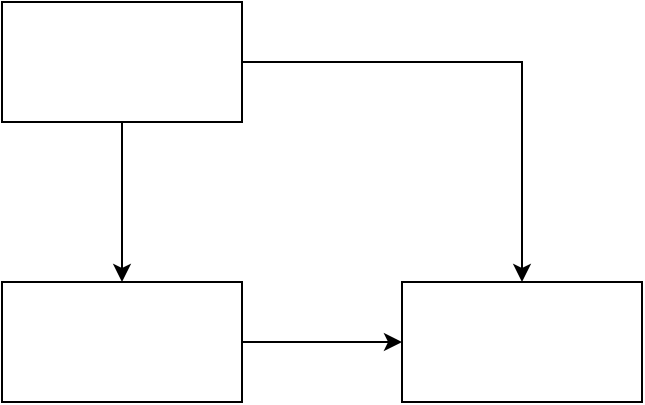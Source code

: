 <mxfile version="11.2.8" type="github" pages="1"><diagram id="DXu1e4U2XsnzrrjQaUaY" name="Page-1"><mxGraphModel dx="912" dy="508" grid="1" gridSize="10" guides="1" tooltips="1" connect="1" arrows="1" fold="1" page="1" pageScale="1" pageWidth="850" pageHeight="1100" math="0" shadow="0"><root><mxCell id="0"/><mxCell id="1" parent="0"/><mxCell id="pSwoIUSLzw2f_okSjTmj-5" value="" style="edgeStyle=orthogonalEdgeStyle;rounded=0;orthogonalLoop=1;jettySize=auto;html=1;" edge="1" parent="1" source="pSwoIUSLzw2f_okSjTmj-1" target="pSwoIUSLzw2f_okSjTmj-4"><mxGeometry relative="1" as="geometry"/></mxCell><mxCell id="pSwoIUSLzw2f_okSjTmj-8" style="edgeStyle=orthogonalEdgeStyle;rounded=0;orthogonalLoop=1;jettySize=auto;html=1;exitX=1;exitY=0.5;exitDx=0;exitDy=0;" edge="1" parent="1" source="pSwoIUSLzw2f_okSjTmj-1" target="pSwoIUSLzw2f_okSjTmj-6"><mxGeometry relative="1" as="geometry"/></mxCell><mxCell id="pSwoIUSLzw2f_okSjTmj-1" value="" style="rounded=0;whiteSpace=wrap;html=1;" vertex="1" parent="1"><mxGeometry x="20" y="20" width="120" height="60" as="geometry"/></mxCell><mxCell id="pSwoIUSLzw2f_okSjTmj-7" value="" style="edgeStyle=orthogonalEdgeStyle;rounded=0;orthogonalLoop=1;jettySize=auto;html=1;" edge="1" parent="1" source="pSwoIUSLzw2f_okSjTmj-4" target="pSwoIUSLzw2f_okSjTmj-6"><mxGeometry relative="1" as="geometry"/></mxCell><mxCell id="pSwoIUSLzw2f_okSjTmj-4" value="" style="rounded=0;whiteSpace=wrap;html=1;" vertex="1" parent="1"><mxGeometry x="20" y="160" width="120" height="60" as="geometry"/></mxCell><mxCell id="pSwoIUSLzw2f_okSjTmj-6" value="" style="rounded=0;whiteSpace=wrap;html=1;" vertex="1" parent="1"><mxGeometry x="220" y="160" width="120" height="60" as="geometry"/></mxCell></root></mxGraphModel></diagram></mxfile>